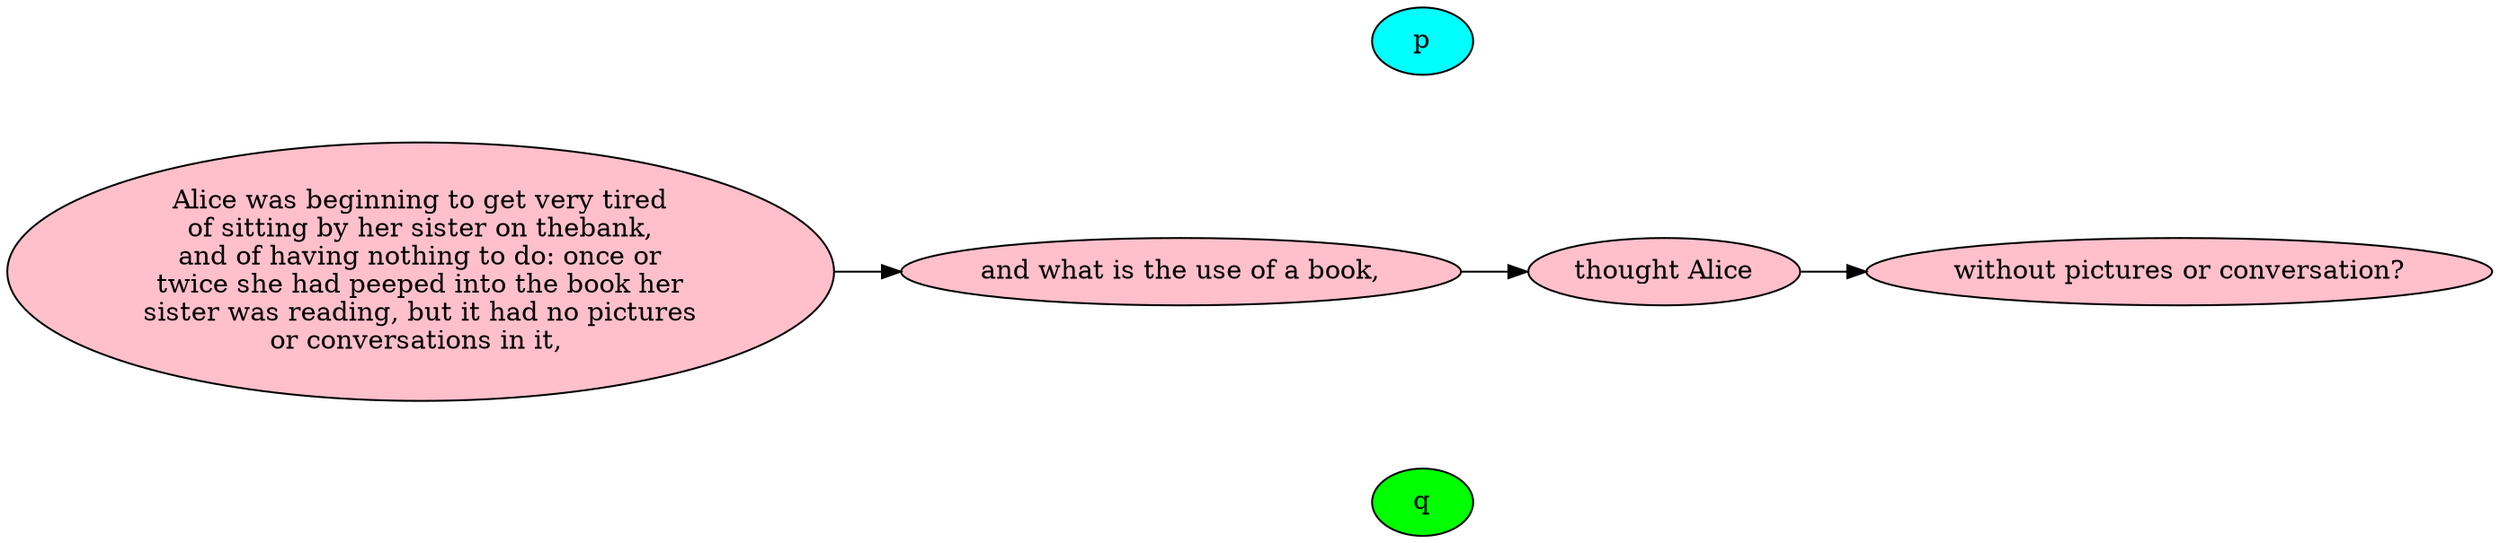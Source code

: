 digraph G {
	{ node [style=filled, fillcolor=cyan];
		 p;
	}
	{ node [rank=same, style=filled, fillcolor=pink];
	node1[label="Alice was beginning to get very tired\nof sitting by her sister on thebank,\nand of having nothing to do: once or\ntwice she had peeped into the book her\nsister was reading, but it had no pictures\nor conversations in it, "];
	node2[label="and what is the use of a book,"];
	node3[label="thought Alice"];
	node4[label="without pictures or conversation?"];
	}
	{edge [style=invis];
		p -> node1;
		p -> node2;
		p -> node3;
		p -> node4;
	}
	{ edge [constraint=false, minlen=2];
	node1 -> node2 -> node3 -> node4;}
	{ node [style=filled, fillcolor=green];
		q;
	}
	{ edge [style=invis];
		node1 -> q;
		node2 -> q;
		node3 -> q;
		node4 -> q;
	}
}